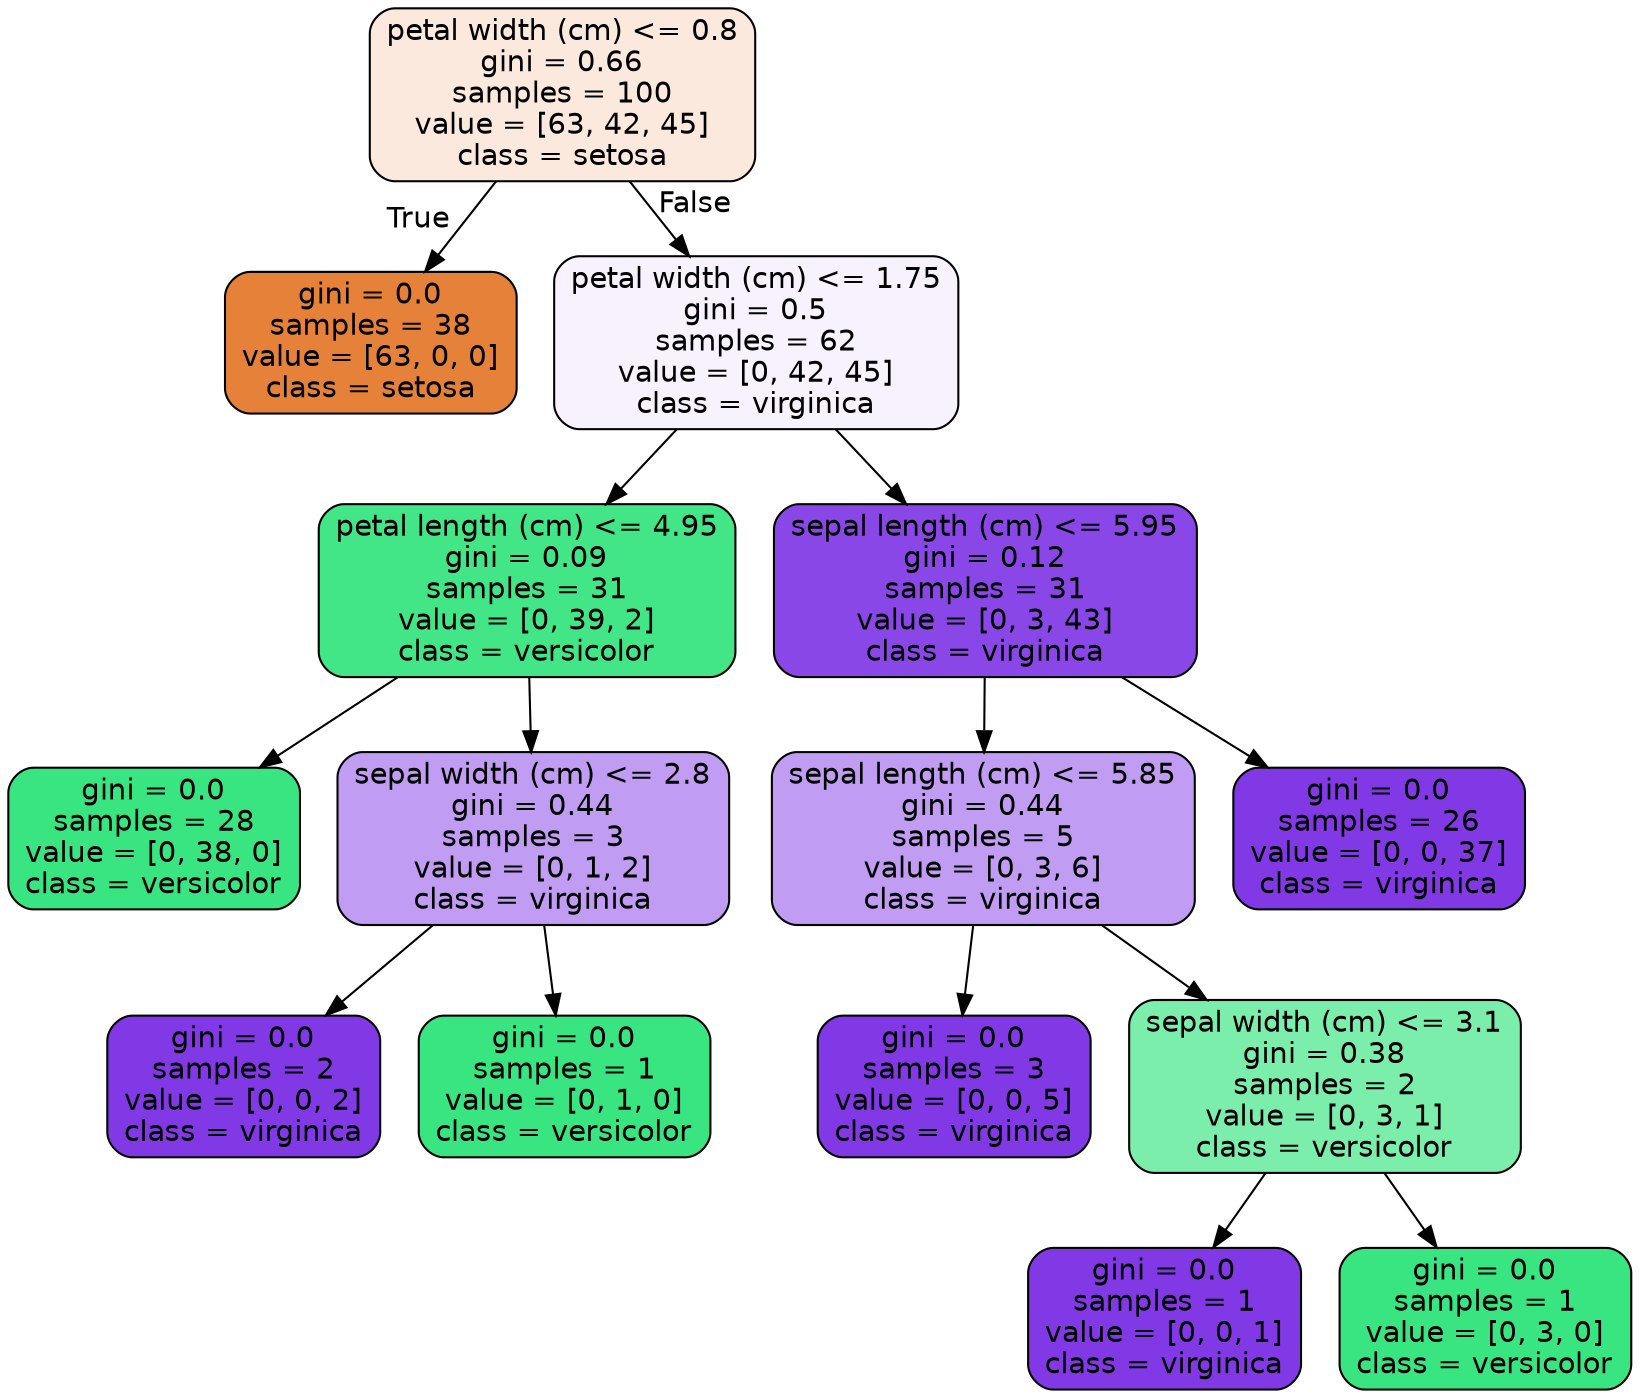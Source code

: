 digraph Tree {
node [shape=box, style="filled, rounded", color="black", fontname=helvetica] ;
edge [fontname=helvetica] ;
0 [label="petal width (cm) <= 0.8\ngini = 0.66\nsamples = 100\nvalue = [63, 42, 45]\nclass = setosa", fillcolor="#fbe9dd"] ;
1 [label="gini = 0.0\nsamples = 38\nvalue = [63, 0, 0]\nclass = setosa", fillcolor="#e58139"] ;
0 -> 1 [labeldistance=2.5, labelangle=45, headlabel="True"] ;
2 [label="petal width (cm) <= 1.75\ngini = 0.5\nsamples = 62\nvalue = [0, 42, 45]\nclass = virginica", fillcolor="#f7f2fd"] ;
0 -> 2 [labeldistance=2.5, labelangle=-45, headlabel="False"] ;
3 [label="petal length (cm) <= 4.95\ngini = 0.09\nsamples = 31\nvalue = [0, 39, 2]\nclass = versicolor", fillcolor="#43e687"] ;
2 -> 3 ;
4 [label="gini = 0.0\nsamples = 28\nvalue = [0, 38, 0]\nclass = versicolor", fillcolor="#39e581"] ;
3 -> 4 ;
5 [label="sepal width (cm) <= 2.8\ngini = 0.44\nsamples = 3\nvalue = [0, 1, 2]\nclass = virginica", fillcolor="#c09cf2"] ;
3 -> 5 ;
6 [label="gini = 0.0\nsamples = 2\nvalue = [0, 0, 2]\nclass = virginica", fillcolor="#8139e5"] ;
5 -> 6 ;
7 [label="gini = 0.0\nsamples = 1\nvalue = [0, 1, 0]\nclass = versicolor", fillcolor="#39e581"] ;
5 -> 7 ;
8 [label="sepal length (cm) <= 5.95\ngini = 0.12\nsamples = 31\nvalue = [0, 3, 43]\nclass = virginica", fillcolor="#8a47e7"] ;
2 -> 8 ;
9 [label="sepal length (cm) <= 5.85\ngini = 0.44\nsamples = 5\nvalue = [0, 3, 6]\nclass = virginica", fillcolor="#c09cf2"] ;
8 -> 9 ;
10 [label="gini = 0.0\nsamples = 3\nvalue = [0, 0, 5]\nclass = virginica", fillcolor="#8139e5"] ;
9 -> 10 ;
11 [label="sepal width (cm) <= 3.1\ngini = 0.38\nsamples = 2\nvalue = [0, 3, 1]\nclass = versicolor", fillcolor="#7beeab"] ;
9 -> 11 ;
12 [label="gini = 0.0\nsamples = 1\nvalue = [0, 0, 1]\nclass = virginica", fillcolor="#8139e5"] ;
11 -> 12 ;
13 [label="gini = 0.0\nsamples = 1\nvalue = [0, 3, 0]\nclass = versicolor", fillcolor="#39e581"] ;
11 -> 13 ;
14 [label="gini = 0.0\nsamples = 26\nvalue = [0, 0, 37]\nclass = virginica", fillcolor="#8139e5"] ;
8 -> 14 ;
}